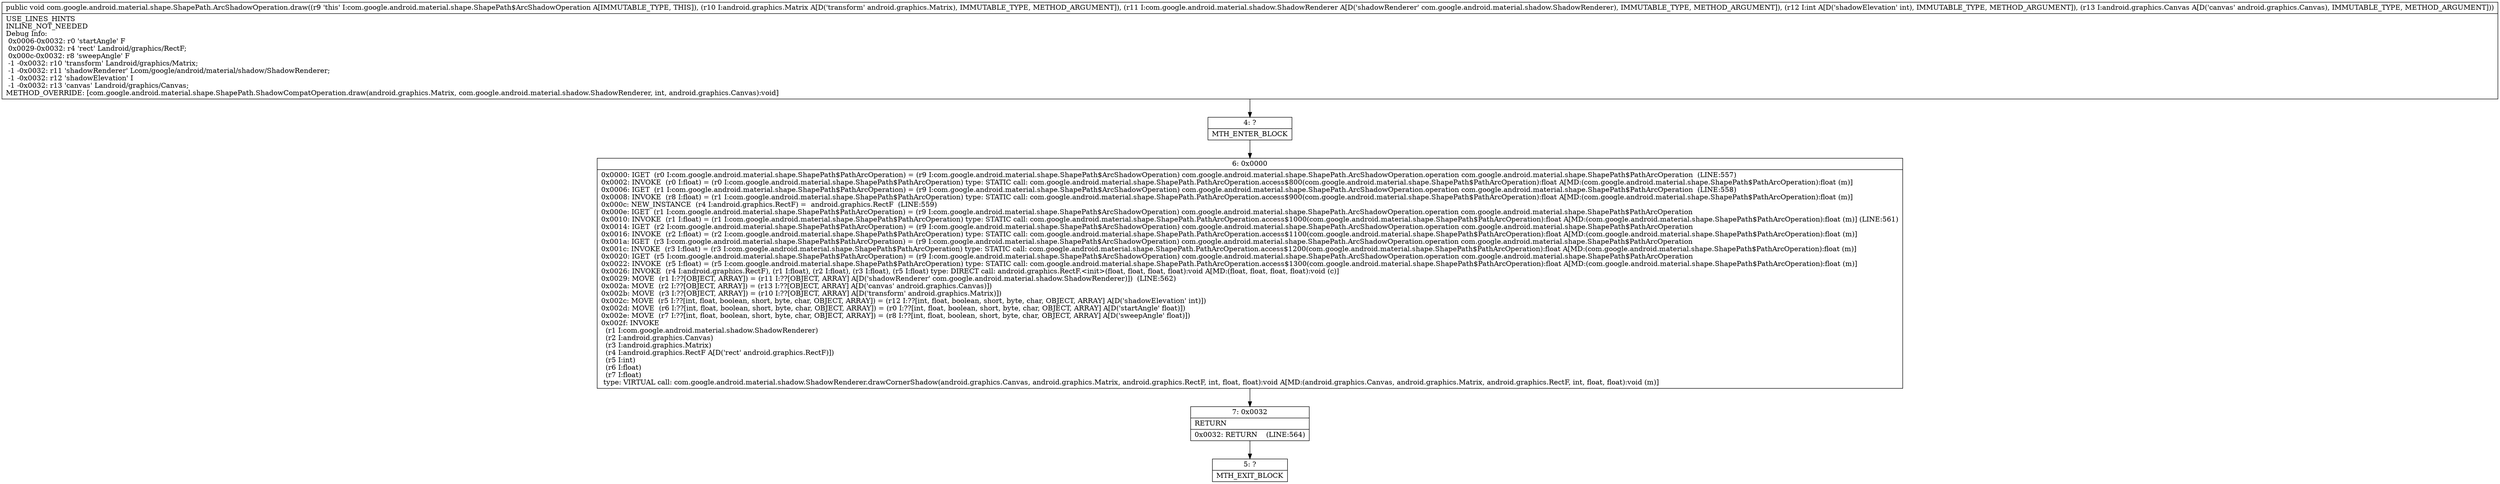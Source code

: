 digraph "CFG forcom.google.android.material.shape.ShapePath.ArcShadowOperation.draw(Landroid\/graphics\/Matrix;Lcom\/google\/android\/material\/shadow\/ShadowRenderer;ILandroid\/graphics\/Canvas;)V" {
Node_4 [shape=record,label="{4\:\ ?|MTH_ENTER_BLOCK\l}"];
Node_6 [shape=record,label="{6\:\ 0x0000|0x0000: IGET  (r0 I:com.google.android.material.shape.ShapePath$PathArcOperation) = (r9 I:com.google.android.material.shape.ShapePath$ArcShadowOperation) com.google.android.material.shape.ShapePath.ArcShadowOperation.operation com.google.android.material.shape.ShapePath$PathArcOperation  (LINE:557)\l0x0002: INVOKE  (r0 I:float) = (r0 I:com.google.android.material.shape.ShapePath$PathArcOperation) type: STATIC call: com.google.android.material.shape.ShapePath.PathArcOperation.access$800(com.google.android.material.shape.ShapePath$PathArcOperation):float A[MD:(com.google.android.material.shape.ShapePath$PathArcOperation):float (m)]\l0x0006: IGET  (r1 I:com.google.android.material.shape.ShapePath$PathArcOperation) = (r9 I:com.google.android.material.shape.ShapePath$ArcShadowOperation) com.google.android.material.shape.ShapePath.ArcShadowOperation.operation com.google.android.material.shape.ShapePath$PathArcOperation  (LINE:558)\l0x0008: INVOKE  (r8 I:float) = (r1 I:com.google.android.material.shape.ShapePath$PathArcOperation) type: STATIC call: com.google.android.material.shape.ShapePath.PathArcOperation.access$900(com.google.android.material.shape.ShapePath$PathArcOperation):float A[MD:(com.google.android.material.shape.ShapePath$PathArcOperation):float (m)]\l0x000c: NEW_INSTANCE  (r4 I:android.graphics.RectF) =  android.graphics.RectF  (LINE:559)\l0x000e: IGET  (r1 I:com.google.android.material.shape.ShapePath$PathArcOperation) = (r9 I:com.google.android.material.shape.ShapePath$ArcShadowOperation) com.google.android.material.shape.ShapePath.ArcShadowOperation.operation com.google.android.material.shape.ShapePath$PathArcOperation \l0x0010: INVOKE  (r1 I:float) = (r1 I:com.google.android.material.shape.ShapePath$PathArcOperation) type: STATIC call: com.google.android.material.shape.ShapePath.PathArcOperation.access$1000(com.google.android.material.shape.ShapePath$PathArcOperation):float A[MD:(com.google.android.material.shape.ShapePath$PathArcOperation):float (m)] (LINE:561)\l0x0014: IGET  (r2 I:com.google.android.material.shape.ShapePath$PathArcOperation) = (r9 I:com.google.android.material.shape.ShapePath$ArcShadowOperation) com.google.android.material.shape.ShapePath.ArcShadowOperation.operation com.google.android.material.shape.ShapePath$PathArcOperation \l0x0016: INVOKE  (r2 I:float) = (r2 I:com.google.android.material.shape.ShapePath$PathArcOperation) type: STATIC call: com.google.android.material.shape.ShapePath.PathArcOperation.access$1100(com.google.android.material.shape.ShapePath$PathArcOperation):float A[MD:(com.google.android.material.shape.ShapePath$PathArcOperation):float (m)]\l0x001a: IGET  (r3 I:com.google.android.material.shape.ShapePath$PathArcOperation) = (r9 I:com.google.android.material.shape.ShapePath$ArcShadowOperation) com.google.android.material.shape.ShapePath.ArcShadowOperation.operation com.google.android.material.shape.ShapePath$PathArcOperation \l0x001c: INVOKE  (r3 I:float) = (r3 I:com.google.android.material.shape.ShapePath$PathArcOperation) type: STATIC call: com.google.android.material.shape.ShapePath.PathArcOperation.access$1200(com.google.android.material.shape.ShapePath$PathArcOperation):float A[MD:(com.google.android.material.shape.ShapePath$PathArcOperation):float (m)]\l0x0020: IGET  (r5 I:com.google.android.material.shape.ShapePath$PathArcOperation) = (r9 I:com.google.android.material.shape.ShapePath$ArcShadowOperation) com.google.android.material.shape.ShapePath.ArcShadowOperation.operation com.google.android.material.shape.ShapePath$PathArcOperation \l0x0022: INVOKE  (r5 I:float) = (r5 I:com.google.android.material.shape.ShapePath$PathArcOperation) type: STATIC call: com.google.android.material.shape.ShapePath.PathArcOperation.access$1300(com.google.android.material.shape.ShapePath$PathArcOperation):float A[MD:(com.google.android.material.shape.ShapePath$PathArcOperation):float (m)]\l0x0026: INVOKE  (r4 I:android.graphics.RectF), (r1 I:float), (r2 I:float), (r3 I:float), (r5 I:float) type: DIRECT call: android.graphics.RectF.\<init\>(float, float, float, float):void A[MD:(float, float, float, float):void (c)]\l0x0029: MOVE  (r1 I:??[OBJECT, ARRAY]) = (r11 I:??[OBJECT, ARRAY] A[D('shadowRenderer' com.google.android.material.shadow.ShadowRenderer)])  (LINE:562)\l0x002a: MOVE  (r2 I:??[OBJECT, ARRAY]) = (r13 I:??[OBJECT, ARRAY] A[D('canvas' android.graphics.Canvas)]) \l0x002b: MOVE  (r3 I:??[OBJECT, ARRAY]) = (r10 I:??[OBJECT, ARRAY] A[D('transform' android.graphics.Matrix)]) \l0x002c: MOVE  (r5 I:??[int, float, boolean, short, byte, char, OBJECT, ARRAY]) = (r12 I:??[int, float, boolean, short, byte, char, OBJECT, ARRAY] A[D('shadowElevation' int)]) \l0x002d: MOVE  (r6 I:??[int, float, boolean, short, byte, char, OBJECT, ARRAY]) = (r0 I:??[int, float, boolean, short, byte, char, OBJECT, ARRAY] A[D('startAngle' float)]) \l0x002e: MOVE  (r7 I:??[int, float, boolean, short, byte, char, OBJECT, ARRAY]) = (r8 I:??[int, float, boolean, short, byte, char, OBJECT, ARRAY] A[D('sweepAngle' float)]) \l0x002f: INVOKE  \l  (r1 I:com.google.android.material.shadow.ShadowRenderer)\l  (r2 I:android.graphics.Canvas)\l  (r3 I:android.graphics.Matrix)\l  (r4 I:android.graphics.RectF A[D('rect' android.graphics.RectF)])\l  (r5 I:int)\l  (r6 I:float)\l  (r7 I:float)\l type: VIRTUAL call: com.google.android.material.shadow.ShadowRenderer.drawCornerShadow(android.graphics.Canvas, android.graphics.Matrix, android.graphics.RectF, int, float, float):void A[MD:(android.graphics.Canvas, android.graphics.Matrix, android.graphics.RectF, int, float, float):void (m)]\l}"];
Node_7 [shape=record,label="{7\:\ 0x0032|RETURN\l|0x0032: RETURN    (LINE:564)\l}"];
Node_5 [shape=record,label="{5\:\ ?|MTH_EXIT_BLOCK\l}"];
MethodNode[shape=record,label="{public void com.google.android.material.shape.ShapePath.ArcShadowOperation.draw((r9 'this' I:com.google.android.material.shape.ShapePath$ArcShadowOperation A[IMMUTABLE_TYPE, THIS]), (r10 I:android.graphics.Matrix A[D('transform' android.graphics.Matrix), IMMUTABLE_TYPE, METHOD_ARGUMENT]), (r11 I:com.google.android.material.shadow.ShadowRenderer A[D('shadowRenderer' com.google.android.material.shadow.ShadowRenderer), IMMUTABLE_TYPE, METHOD_ARGUMENT]), (r12 I:int A[D('shadowElevation' int), IMMUTABLE_TYPE, METHOD_ARGUMENT]), (r13 I:android.graphics.Canvas A[D('canvas' android.graphics.Canvas), IMMUTABLE_TYPE, METHOD_ARGUMENT]))  | USE_LINES_HINTS\lINLINE_NOT_NEEDED\lDebug Info:\l  0x0006\-0x0032: r0 'startAngle' F\l  0x0029\-0x0032: r4 'rect' Landroid\/graphics\/RectF;\l  0x000c\-0x0032: r8 'sweepAngle' F\l  \-1 \-0x0032: r10 'transform' Landroid\/graphics\/Matrix;\l  \-1 \-0x0032: r11 'shadowRenderer' Lcom\/google\/android\/material\/shadow\/ShadowRenderer;\l  \-1 \-0x0032: r12 'shadowElevation' I\l  \-1 \-0x0032: r13 'canvas' Landroid\/graphics\/Canvas;\lMETHOD_OVERRIDE: [com.google.android.material.shape.ShapePath.ShadowCompatOperation.draw(android.graphics.Matrix, com.google.android.material.shadow.ShadowRenderer, int, android.graphics.Canvas):void]\l}"];
MethodNode -> Node_4;Node_4 -> Node_6;
Node_6 -> Node_7;
Node_7 -> Node_5;
}

